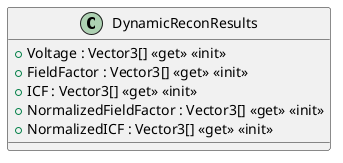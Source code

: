 @startuml
class DynamicReconResults {
    + Voltage : Vector3[] <<get>> <<init>>
    + FieldFactor : Vector3[] <<get>> <<init>>
    + ICF : Vector3[] <<get>> <<init>>
    + NormalizedFieldFactor : Vector3[] <<get>> <<init>>
    + NormalizedICF : Vector3[] <<get>> <<init>>
}
@enduml
